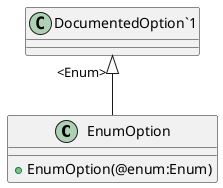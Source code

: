 @startuml
class EnumOption {
    + EnumOption(@enum:Enum)
}
"DocumentedOption`1" "<Enum>" <|-- EnumOption
@enduml
